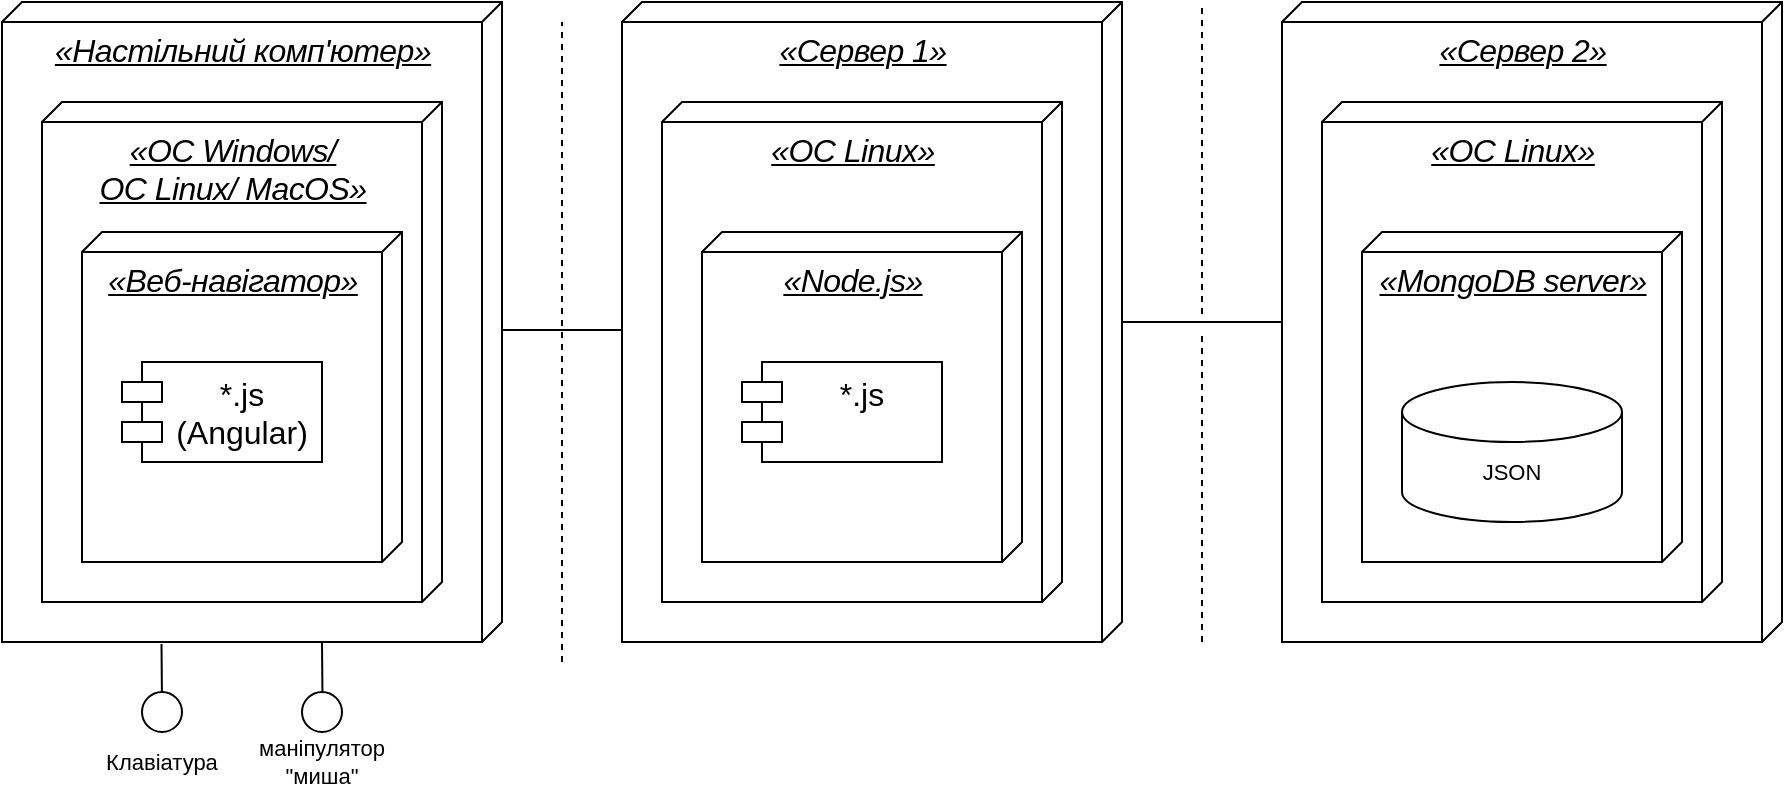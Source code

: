 <mxfile version="20.3.6" type="device"><diagram name="Page-1" id="5f0bae14-7c28-e335-631c-24af17079c00"><mxGraphModel dx="1221" dy="604" grid="1" gridSize="10" guides="1" tooltips="1" connect="1" arrows="1" fold="1" page="1" pageScale="1" pageWidth="1100" pageHeight="850" background="none" math="0" shadow="0"><root><mxCell id="0"/><mxCell id="1" parent="0"/><mxCell id="39150e848f15840c-1" value="&lt;em style=&quot;box-sizing: border-box; -webkit-tap-highlight-color: transparent; font-family: &amp;quot;Graphik LC Web&amp;quot;, Arial, sans-serif; letter-spacing: -0.27px;&quot;&gt;&lt;font style=&quot;font-size: 16px;&quot;&gt;«Настільний комп'ютер»&lt;/font&gt;&lt;/em&gt;" style="verticalAlign=top;align=center;spacingTop=8;spacingLeft=2;spacingRight=12;shape=cube;size=10;direction=south;fontStyle=4;html=1;rounded=0;shadow=0;comic=0;labelBackgroundColor=none;strokeWidth=1;fontFamily=Verdana;fontSize=12" parent="1" vertex="1"><mxGeometry x="120" y="70" width="250" height="320" as="geometry"/></mxCell><mxCell id="u1vlZr7J8ZMuT0HNHiAo-1" value="&lt;em style=&quot;box-sizing: border-box; -webkit-tap-highlight-color: transparent; font-family: &amp;quot;Graphik LC Web&amp;quot;, Arial, sans-serif; letter-spacing: -0.27px;&quot;&gt;«ОС Windows/&lt;br&gt;OC Linux/ MacOS»&lt;/em&gt;" style="verticalAlign=top;align=center;spacingTop=8;spacingLeft=2;spacingRight=12;shape=cube;size=10;direction=south;fontStyle=4;html=1;fontSize=16;" vertex="1" parent="1"><mxGeometry x="140" y="120" width="200" height="250" as="geometry"/></mxCell><mxCell id="u1vlZr7J8ZMuT0HNHiAo-2" value="&lt;em style=&quot;box-sizing: border-box; -webkit-tap-highlight-color: transparent; font-family: &amp;quot;Graphik LC Web&amp;quot;, Arial, sans-serif; letter-spacing: -0.27px;&quot;&gt;&lt;font style=&quot;font-size: 16px;&quot;&gt;«Веб-навігатор»&lt;/font&gt;&lt;/em&gt;" style="verticalAlign=top;align=center;spacingTop=8;spacingLeft=2;spacingRight=12;shape=cube;size=10;direction=south;fontStyle=4;html=1;fontSize=16;" vertex="1" parent="1"><mxGeometry x="160" y="185" width="160" height="165" as="geometry"/></mxCell><mxCell id="u1vlZr7J8ZMuT0HNHiAo-3" value="*.js&#10;(Angular)" style="shape=module;align=left;spacingLeft=20;align=center;verticalAlign=top;fontSize=16;" vertex="1" parent="1"><mxGeometry x="180" y="250" width="100" height="50" as="geometry"/></mxCell><mxCell id="u1vlZr7J8ZMuT0HNHiAo-4" value="" style="endArrow=none;html=1;rounded=0;fontSize=16;exitX=1.003;exitY=0.681;exitDx=0;exitDy=0;exitPerimeter=0;" edge="1" parent="1" source="39150e848f15840c-1"><mxGeometry width="50" height="50" relative="1" as="geometry"><mxPoint x="510" y="520" as="sourcePoint"/><mxPoint x="200" y="420" as="targetPoint"/></mxGeometry></mxCell><mxCell id="u1vlZr7J8ZMuT0HNHiAo-5" value="" style="ellipse;whiteSpace=wrap;html=1;aspect=fixed;fontSize=16;" vertex="1" parent="1"><mxGeometry x="190" y="415" width="20" height="20" as="geometry"/></mxCell><mxCell id="u1vlZr7J8ZMuT0HNHiAo-6" value="" style="endArrow=none;html=1;rounded=0;fontSize=16;exitX=1.003;exitY=0.681;exitDx=0;exitDy=0;exitPerimeter=0;" edge="1" parent="1"><mxGeometry width="50" height="50" relative="1" as="geometry"><mxPoint x="280" y="390.0" as="sourcePoint"/><mxPoint x="280.25" y="419.04" as="targetPoint"/></mxGeometry></mxCell><mxCell id="u1vlZr7J8ZMuT0HNHiAo-7" value="" style="ellipse;whiteSpace=wrap;html=1;aspect=fixed;fontSize=16;" vertex="1" parent="1"><mxGeometry x="270" y="415" width="20" height="20" as="geometry"/></mxCell><mxCell id="u1vlZr7J8ZMuT0HNHiAo-8" value="Клавіатура" style="text;html=1;strokeColor=none;fillColor=none;align=center;verticalAlign=middle;whiteSpace=wrap;rounded=0;fontSize=11;" vertex="1" parent="1"><mxGeometry x="170" y="435" width="60" height="30" as="geometry"/></mxCell><mxCell id="u1vlZr7J8ZMuT0HNHiAo-9" value="маніпулятор&lt;br style=&quot;font-size: 11px;&quot;&gt;&quot;миша&quot;" style="text;html=1;strokeColor=none;fillColor=none;align=center;verticalAlign=middle;whiteSpace=wrap;rounded=0;fontSize=11;" vertex="1" parent="1"><mxGeometry x="250" y="435" width="60" height="30" as="geometry"/></mxCell><mxCell id="u1vlZr7J8ZMuT0HNHiAo-10" value="&lt;em style=&quot;box-sizing: border-box; -webkit-tap-highlight-color: transparent; font-family: &amp;quot;Graphik LC Web&amp;quot;, Arial, sans-serif; letter-spacing: -0.27px;&quot;&gt;&lt;font style=&quot;font-size: 16px;&quot;&gt;«Сервер 1»&lt;/font&gt;&lt;/em&gt;" style="verticalAlign=top;align=center;spacingTop=8;spacingLeft=2;spacingRight=12;shape=cube;size=10;direction=south;fontStyle=4;html=1;rounded=0;shadow=0;comic=0;labelBackgroundColor=none;strokeWidth=1;fontFamily=Verdana;fontSize=12" vertex="1" parent="1"><mxGeometry x="430" y="70" width="250" height="320" as="geometry"/></mxCell><mxCell id="u1vlZr7J8ZMuT0HNHiAo-11" value="&lt;em style=&quot;box-sizing: border-box; -webkit-tap-highlight-color: transparent; font-family: &amp;quot;Graphik LC Web&amp;quot;, Arial, sans-serif; letter-spacing: -0.27px;&quot;&gt;«OC Linux»&lt;/em&gt;" style="verticalAlign=top;align=center;spacingTop=8;spacingLeft=2;spacingRight=12;shape=cube;size=10;direction=south;fontStyle=4;html=1;fontSize=16;" vertex="1" parent="1"><mxGeometry x="450" y="120" width="200" height="250" as="geometry"/></mxCell><mxCell id="u1vlZr7J8ZMuT0HNHiAo-12" value="&lt;em style=&quot;box-sizing: border-box; -webkit-tap-highlight-color: transparent; font-family: &amp;quot;Graphik LC Web&amp;quot;, Arial, sans-serif; letter-spacing: -0.27px;&quot;&gt;&lt;font style=&quot;font-size: 16px;&quot;&gt;«Node.js»&lt;/font&gt;&lt;/em&gt;" style="verticalAlign=top;align=center;spacingTop=8;spacingLeft=2;spacingRight=12;shape=cube;size=10;direction=south;fontStyle=4;html=1;fontSize=16;" vertex="1" parent="1"><mxGeometry x="470" y="185" width="160" height="165" as="geometry"/></mxCell><mxCell id="u1vlZr7J8ZMuT0HNHiAo-13" value="*.js&#10;" style="shape=module;align=left;spacingLeft=20;align=center;verticalAlign=top;fontSize=16;" vertex="1" parent="1"><mxGeometry x="490" y="250" width="100" height="50" as="geometry"/></mxCell><mxCell id="u1vlZr7J8ZMuT0HNHiAo-18" value="" style="line;strokeWidth=1;fillColor=none;align=left;verticalAlign=middle;spacingTop=-1;spacingLeft=3;spacingRight=3;rotatable=0;labelPosition=right;points=[];portConstraint=eastwest;strokeColor=inherit;fontSize=11;" vertex="1" parent="1"><mxGeometry x="370" y="230" width="60" height="8" as="geometry"/></mxCell><mxCell id="u1vlZr7J8ZMuT0HNHiAo-21" value="" style="endArrow=none;dashed=1;html=1;strokeWidth=1;rounded=0;fontSize=11;" edge="1" parent="1"><mxGeometry width="50" height="50" relative="1" as="geometry"><mxPoint x="400" y="400" as="sourcePoint"/><mxPoint x="400" y="80" as="targetPoint"/></mxGeometry></mxCell><mxCell id="u1vlZr7J8ZMuT0HNHiAo-22" value="" style="endArrow=none;dashed=1;html=1;strokeWidth=1;rounded=0;fontSize=11;startArrow=none;" edge="1" parent="1" source="u1vlZr7J8ZMuT0HNHiAo-23"><mxGeometry width="50" height="50" relative="1" as="geometry"><mxPoint x="720" y="390" as="sourcePoint"/><mxPoint x="720" y="70.0" as="targetPoint"/></mxGeometry></mxCell><mxCell id="u1vlZr7J8ZMuT0HNHiAo-23" value="" style="line;strokeWidth=1;fillColor=none;align=left;verticalAlign=middle;spacingTop=-1;spacingLeft=3;spacingRight=3;rotatable=0;labelPosition=right;points=[];portConstraint=eastwest;strokeColor=inherit;fontSize=11;" vertex="1" parent="1"><mxGeometry x="680" y="226" width="80" height="8" as="geometry"/></mxCell><mxCell id="u1vlZr7J8ZMuT0HNHiAo-26" value="" style="endArrow=none;dashed=1;html=1;strokeWidth=1;rounded=0;fontSize=11;" edge="1" parent="1" target="u1vlZr7J8ZMuT0HNHiAo-23"><mxGeometry width="50" height="50" relative="1" as="geometry"><mxPoint x="720" y="390" as="sourcePoint"/><mxPoint x="720" y="70.0" as="targetPoint"/></mxGeometry></mxCell><mxCell id="u1vlZr7J8ZMuT0HNHiAo-27" value="&lt;em style=&quot;box-sizing: border-box; -webkit-tap-highlight-color: transparent; font-family: &amp;quot;Graphik LC Web&amp;quot;, Arial, sans-serif; letter-spacing: -0.27px;&quot;&gt;&lt;font style=&quot;font-size: 16px;&quot;&gt;«Сервер 2»&lt;/font&gt;&lt;/em&gt;" style="verticalAlign=top;align=center;spacingTop=8;spacingLeft=2;spacingRight=12;shape=cube;size=10;direction=south;fontStyle=4;html=1;rounded=0;shadow=0;comic=0;labelBackgroundColor=none;strokeWidth=1;fontFamily=Verdana;fontSize=12" vertex="1" parent="1"><mxGeometry x="760" y="70" width="250" height="320" as="geometry"/></mxCell><mxCell id="u1vlZr7J8ZMuT0HNHiAo-28" value="&lt;em style=&quot;box-sizing: border-box; -webkit-tap-highlight-color: transparent; font-family: &amp;quot;Graphik LC Web&amp;quot;, Arial, sans-serif; letter-spacing: -0.27px;&quot;&gt;«OC Linux»&lt;/em&gt;" style="verticalAlign=top;align=center;spacingTop=8;spacingLeft=2;spacingRight=12;shape=cube;size=10;direction=south;fontStyle=4;html=1;fontSize=16;" vertex="1" parent="1"><mxGeometry x="780" y="120" width="200" height="250" as="geometry"/></mxCell><mxCell id="u1vlZr7J8ZMuT0HNHiAo-29" value="&lt;em style=&quot;box-sizing: border-box; -webkit-tap-highlight-color: transparent; font-family: &amp;quot;Graphik LC Web&amp;quot;, Arial, sans-serif; letter-spacing: -0.27px;&quot;&gt;&lt;font style=&quot;font-size: 16px;&quot;&gt;«MongoDB server»&lt;/font&gt;&lt;/em&gt;" style="verticalAlign=top;align=center;spacingTop=8;spacingLeft=2;spacingRight=12;shape=cube;size=10;direction=south;fontStyle=4;html=1;fontSize=16;" vertex="1" parent="1"><mxGeometry x="800" y="185" width="160" height="165" as="geometry"/></mxCell><mxCell id="u1vlZr7J8ZMuT0HNHiAo-32" value="" style="shape=cylinder3;whiteSpace=wrap;html=1;boundedLbl=1;backgroundOutline=1;size=15;fontSize=11;" vertex="1" parent="1"><mxGeometry x="820" y="260" width="110" height="70" as="geometry"/></mxCell><mxCell id="u1vlZr7J8ZMuT0HNHiAo-33" value="JSON" style="text;html=1;strokeColor=none;fillColor=none;align=center;verticalAlign=middle;whiteSpace=wrap;rounded=0;fontSize=11;" vertex="1" parent="1"><mxGeometry x="845" y="290" width="60" height="30" as="geometry"/></mxCell></root></mxGraphModel></diagram></mxfile>